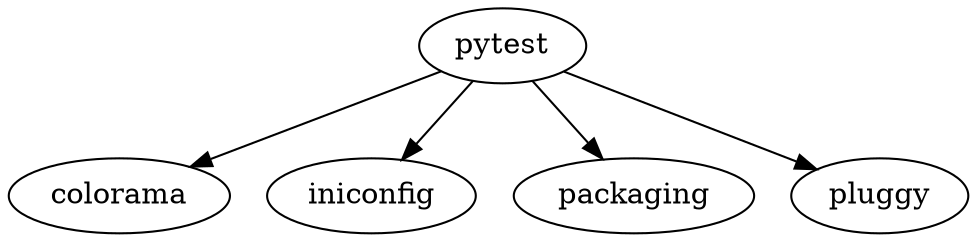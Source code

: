 digraph G {
    "pytest" -> "colorama";
    "pytest" -> "iniconfig";
    "pytest" -> "packaging";
    "pytest" -> "pluggy";
}